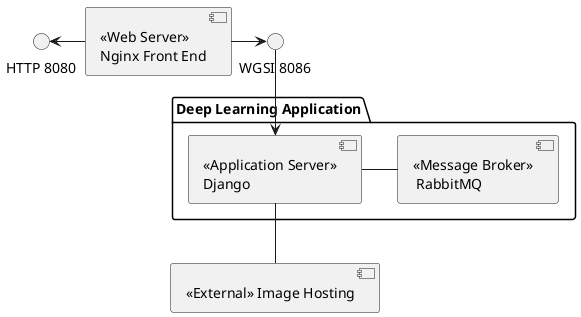 @startuml

[<<Web Server>>\nNginx Front End] as Nginx
[<<External>> Image Hosting] as IH
package "Deep Learning Application" {
    [<<Application Server>>\nDjango] as Django
    [<<Message Broker>>\n RabbitMQ] as MB
}

interface "HTTP 8080" as HTTP
interface "WGSI 8086" as DjServer
Nginx -left-> HTTP
Nginx -right-> DjServer
DjServer -down-> Django
Django -right- MB
Django -down- IH

@enduml
